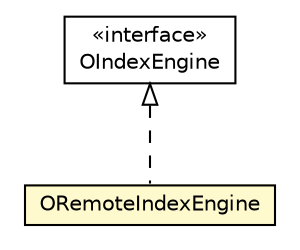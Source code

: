 #!/usr/local/bin/dot
#
# Class diagram 
# Generated by UMLGraph version R5_6-24-gf6e263 (http://www.umlgraph.org/)
#

digraph G {
	edge [fontname="Helvetica",fontsize=10,labelfontname="Helvetica",labelfontsize=10];
	node [fontname="Helvetica",fontsize=10,shape=plaintext];
	nodesep=0.25;
	ranksep=0.5;
	// com.orientechnologies.orient.core.index.engine.ORemoteIndexEngine
	c3118722 [label=<<table title="com.orientechnologies.orient.core.index.engine.ORemoteIndexEngine" border="0" cellborder="1" cellspacing="0" cellpadding="2" port="p" bgcolor="lemonChiffon" href="./ORemoteIndexEngine.html">
		<tr><td><table border="0" cellspacing="0" cellpadding="1">
<tr><td align="center" balign="center"> ORemoteIndexEngine </td></tr>
		</table></td></tr>
		</table>>, URL="./ORemoteIndexEngine.html", fontname="Helvetica", fontcolor="black", fontsize=10.0];
	//com.orientechnologies.orient.core.index.engine.ORemoteIndexEngine implements com.orientechnologies.orient.core.index.engine.OIndexEngine
	c3119416:p -> c3118722:p [dir=back,arrowtail=empty,style=dashed];
	// com.orientechnologies.orient.core.index.engine.OIndexEngine
	c3119416 [label=<<table title="com.orientechnologies.orient.core.index.engine.OIndexEngine" border="0" cellborder="1" cellspacing="0" cellpadding="2" port="p" href="http://java.sun.com/j2se/1.4.2/docs/api/com/orientechnologies/orient/core/index/engine/OIndexEngine.html">
		<tr><td><table border="0" cellspacing="0" cellpadding="1">
<tr><td align="center" balign="center"> &#171;interface&#187; </td></tr>
<tr><td align="center" balign="center"> OIndexEngine </td></tr>
		</table></td></tr>
		</table>>, URL="http://java.sun.com/j2se/1.4.2/docs/api/com/orientechnologies/orient/core/index/engine/OIndexEngine.html", fontname="Helvetica", fontcolor="black", fontsize=10.0];
}


